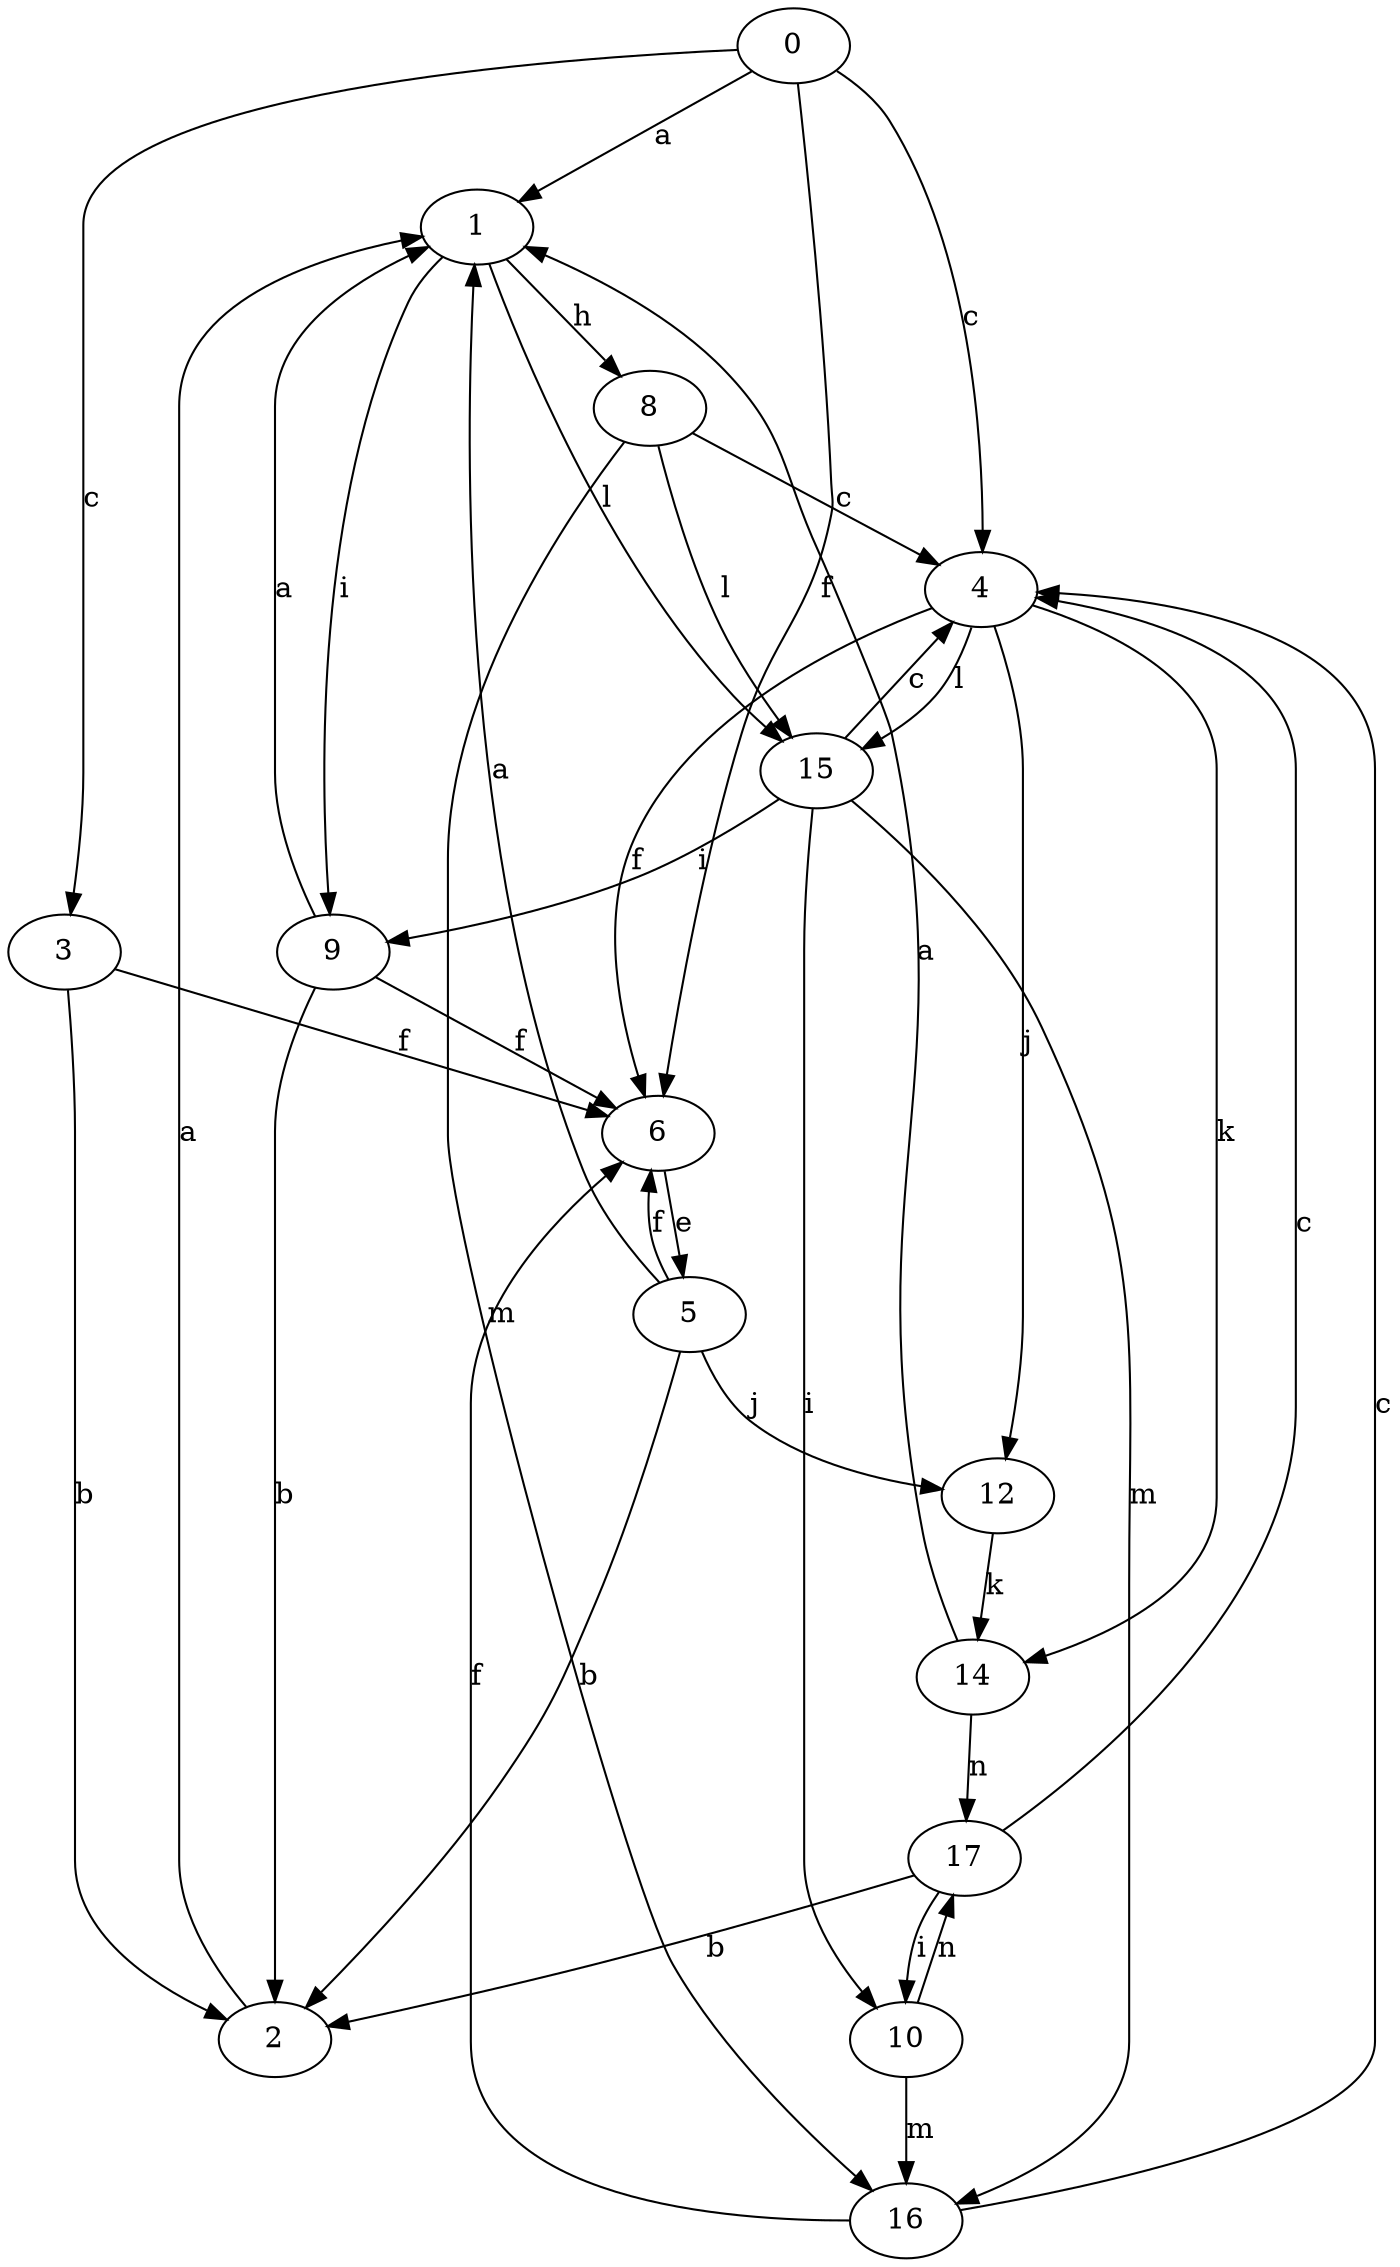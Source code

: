 strict digraph  {
1;
2;
3;
4;
5;
6;
8;
9;
10;
0;
12;
14;
15;
16;
17;
1 -> 8  [label=h];
1 -> 9  [label=i];
1 -> 15  [label=l];
2 -> 1  [label=a];
3 -> 2  [label=b];
3 -> 6  [label=f];
4 -> 6  [label=f];
4 -> 12  [label=j];
4 -> 14  [label=k];
4 -> 15  [label=l];
5 -> 1  [label=a];
5 -> 2  [label=b];
5 -> 6  [label=f];
5 -> 12  [label=j];
6 -> 5  [label=e];
8 -> 4  [label=c];
8 -> 15  [label=l];
8 -> 16  [label=m];
9 -> 1  [label=a];
9 -> 2  [label=b];
9 -> 6  [label=f];
10 -> 16  [label=m];
10 -> 17  [label=n];
0 -> 1  [label=a];
0 -> 3  [label=c];
0 -> 4  [label=c];
0 -> 6  [label=f];
12 -> 14  [label=k];
14 -> 1  [label=a];
14 -> 17  [label=n];
15 -> 4  [label=c];
15 -> 9  [label=i];
15 -> 10  [label=i];
15 -> 16  [label=m];
16 -> 4  [label=c];
16 -> 6  [label=f];
17 -> 2  [label=b];
17 -> 4  [label=c];
17 -> 10  [label=i];
}
